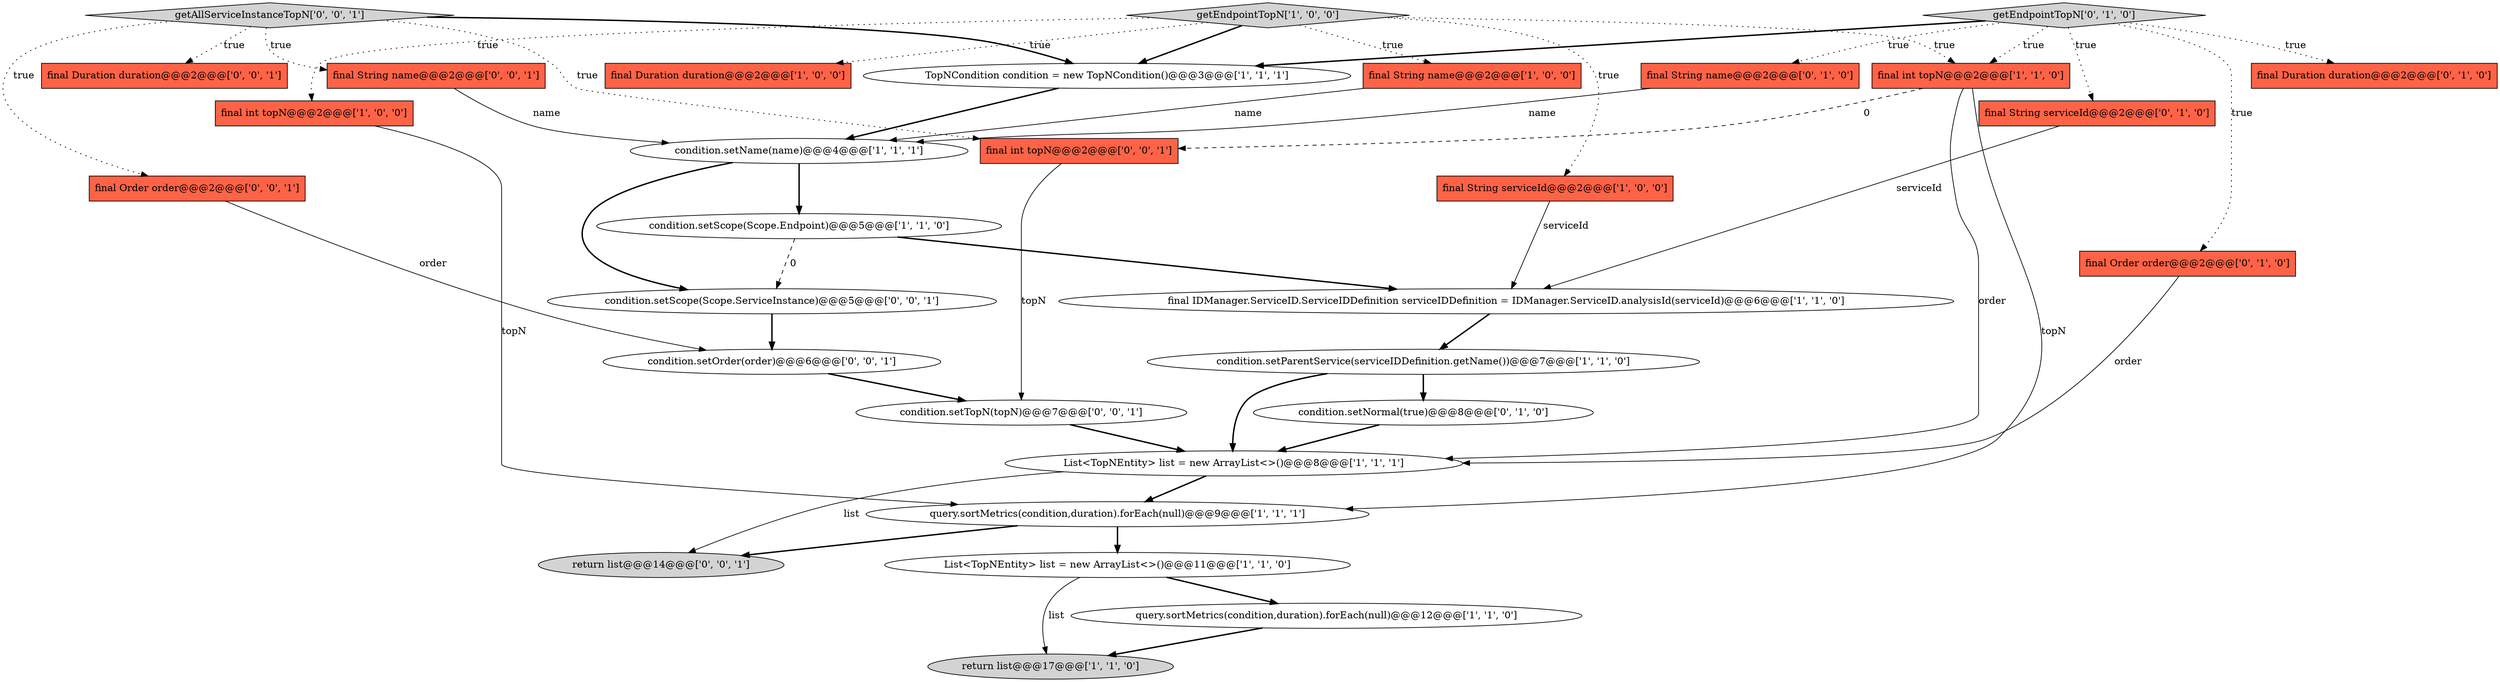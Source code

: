 digraph {
22 [style = filled, label = "final Duration duration@@@2@@@['0', '0', '1']", fillcolor = tomato, shape = box image = "AAA0AAABBB3BBB"];
30 [style = filled, label = "final int topN@@@2@@@['0', '0', '1']", fillcolor = tomato, shape = box image = "AAA0AAABBB3BBB"];
18 [style = filled, label = "final String serviceId@@@2@@@['0', '1', '0']", fillcolor = tomato, shape = box image = "AAA0AAABBB2BBB"];
28 [style = filled, label = "condition.setTopN(topN)@@@7@@@['0', '0', '1']", fillcolor = white, shape = ellipse image = "AAA0AAABBB3BBB"];
27 [style = filled, label = "getAllServiceInstanceTopN['0', '0', '1']", fillcolor = lightgray, shape = diamond image = "AAA0AAABBB3BBB"];
21 [style = filled, label = "condition.setNormal(true)@@@8@@@['0', '1', '0']", fillcolor = white, shape = ellipse image = "AAA1AAABBB2BBB"];
10 [style = filled, label = "condition.setScope(Scope.Endpoint)@@@5@@@['1', '1', '0']", fillcolor = white, shape = ellipse image = "AAA0AAABBB1BBB"];
19 [style = filled, label = "final Order order@@@2@@@['0', '1', '0']", fillcolor = tomato, shape = box image = "AAA0AAABBB2BBB"];
23 [style = filled, label = "final Order order@@@2@@@['0', '0', '1']", fillcolor = tomato, shape = box image = "AAA0AAABBB3BBB"];
4 [style = filled, label = "return list@@@17@@@['1', '1', '0']", fillcolor = lightgray, shape = ellipse image = "AAA0AAABBB1BBB"];
26 [style = filled, label = "condition.setOrder(order)@@@6@@@['0', '0', '1']", fillcolor = white, shape = ellipse image = "AAA0AAABBB3BBB"];
13 [style = filled, label = "final String serviceId@@@2@@@['1', '0', '0']", fillcolor = tomato, shape = box image = "AAA0AAABBB1BBB"];
24 [style = filled, label = "final String name@@@2@@@['0', '0', '1']", fillcolor = tomato, shape = box image = "AAA0AAABBB3BBB"];
8 [style = filled, label = "final String name@@@2@@@['1', '0', '0']", fillcolor = tomato, shape = box image = "AAA0AAABBB1BBB"];
2 [style = filled, label = "condition.setParentService(serviceIDDefinition.getName())@@@7@@@['1', '1', '0']", fillcolor = white, shape = ellipse image = "AAA0AAABBB1BBB"];
25 [style = filled, label = "return list@@@14@@@['0', '0', '1']", fillcolor = lightgray, shape = ellipse image = "AAA0AAABBB3BBB"];
20 [style = filled, label = "final Duration duration@@@2@@@['0', '1', '0']", fillcolor = tomato, shape = box image = "AAA0AAABBB2BBB"];
12 [style = filled, label = "getEndpointTopN['1', '0', '0']", fillcolor = lightgray, shape = diamond image = "AAA0AAABBB1BBB"];
7 [style = filled, label = "TopNCondition condition = new TopNCondition()@@@3@@@['1', '1', '1']", fillcolor = white, shape = ellipse image = "AAA0AAABBB1BBB"];
3 [style = filled, label = "final IDManager.ServiceID.ServiceIDDefinition serviceIDDefinition = IDManager.ServiceID.analysisId(serviceId)@@@6@@@['1', '1', '0']", fillcolor = white, shape = ellipse image = "AAA0AAABBB1BBB"];
14 [style = filled, label = "List<TopNEntity> list = new ArrayList<>()@@@8@@@['1', '1', '1']", fillcolor = white, shape = ellipse image = "AAA0AAABBB1BBB"];
11 [style = filled, label = "final int topN@@@2@@@['1', '0', '0']", fillcolor = tomato, shape = box image = "AAA0AAABBB1BBB"];
5 [style = filled, label = "condition.setName(name)@@@4@@@['1', '1', '1']", fillcolor = white, shape = ellipse image = "AAA0AAABBB1BBB"];
16 [style = filled, label = "getEndpointTopN['0', '1', '0']", fillcolor = lightgray, shape = diamond image = "AAA0AAABBB2BBB"];
6 [style = filled, label = "query.sortMetrics(condition,duration).forEach(null)@@@9@@@['1', '1', '1']", fillcolor = white, shape = ellipse image = "AAA0AAABBB1BBB"];
15 [style = filled, label = "final int topN@@@2@@@['1', '1', '0']", fillcolor = tomato, shape = box image = "AAA0AAABBB1BBB"];
0 [style = filled, label = "query.sortMetrics(condition,duration).forEach(null)@@@12@@@['1', '1', '0']", fillcolor = white, shape = ellipse image = "AAA0AAABBB1BBB"];
9 [style = filled, label = "List<TopNEntity> list = new ArrayList<>()@@@11@@@['1', '1', '0']", fillcolor = white, shape = ellipse image = "AAA0AAABBB1BBB"];
1 [style = filled, label = "final Duration duration@@@2@@@['1', '0', '0']", fillcolor = tomato, shape = box image = "AAA0AAABBB1BBB"];
29 [style = filled, label = "condition.setScope(Scope.ServiceInstance)@@@5@@@['0', '0', '1']", fillcolor = white, shape = ellipse image = "AAA0AAABBB3BBB"];
17 [style = filled, label = "final String name@@@2@@@['0', '1', '0']", fillcolor = tomato, shape = box image = "AAA0AAABBB2BBB"];
27->30 [style = dotted, label="true"];
12->7 [style = bold, label=""];
18->3 [style = solid, label="serviceId"];
21->14 [style = bold, label=""];
16->20 [style = dotted, label="true"];
27->22 [style = dotted, label="true"];
0->4 [style = bold, label=""];
27->7 [style = bold, label=""];
3->2 [style = bold, label=""];
12->11 [style = dotted, label="true"];
10->29 [style = dashed, label="0"];
15->14 [style = solid, label="order"];
16->18 [style = dotted, label="true"];
12->13 [style = dotted, label="true"];
13->3 [style = solid, label="serviceId"];
12->15 [style = dotted, label="true"];
9->0 [style = bold, label=""];
15->30 [style = dashed, label="0"];
9->4 [style = solid, label="list"];
30->28 [style = solid, label="topN"];
5->10 [style = bold, label=""];
16->15 [style = dotted, label="true"];
11->6 [style = solid, label="topN"];
10->3 [style = bold, label=""];
6->9 [style = bold, label=""];
19->14 [style = solid, label="order"];
8->5 [style = solid, label="name"];
12->8 [style = dotted, label="true"];
23->26 [style = solid, label="order"];
14->25 [style = solid, label="list"];
24->5 [style = solid, label="name"];
6->25 [style = bold, label=""];
17->5 [style = solid, label="name"];
14->6 [style = bold, label=""];
26->28 [style = bold, label=""];
5->29 [style = bold, label=""];
7->5 [style = bold, label=""];
16->7 [style = bold, label=""];
27->23 [style = dotted, label="true"];
2->14 [style = bold, label=""];
28->14 [style = bold, label=""];
12->1 [style = dotted, label="true"];
16->17 [style = dotted, label="true"];
15->6 [style = solid, label="topN"];
2->21 [style = bold, label=""];
27->24 [style = dotted, label="true"];
16->19 [style = dotted, label="true"];
29->26 [style = bold, label=""];
}
